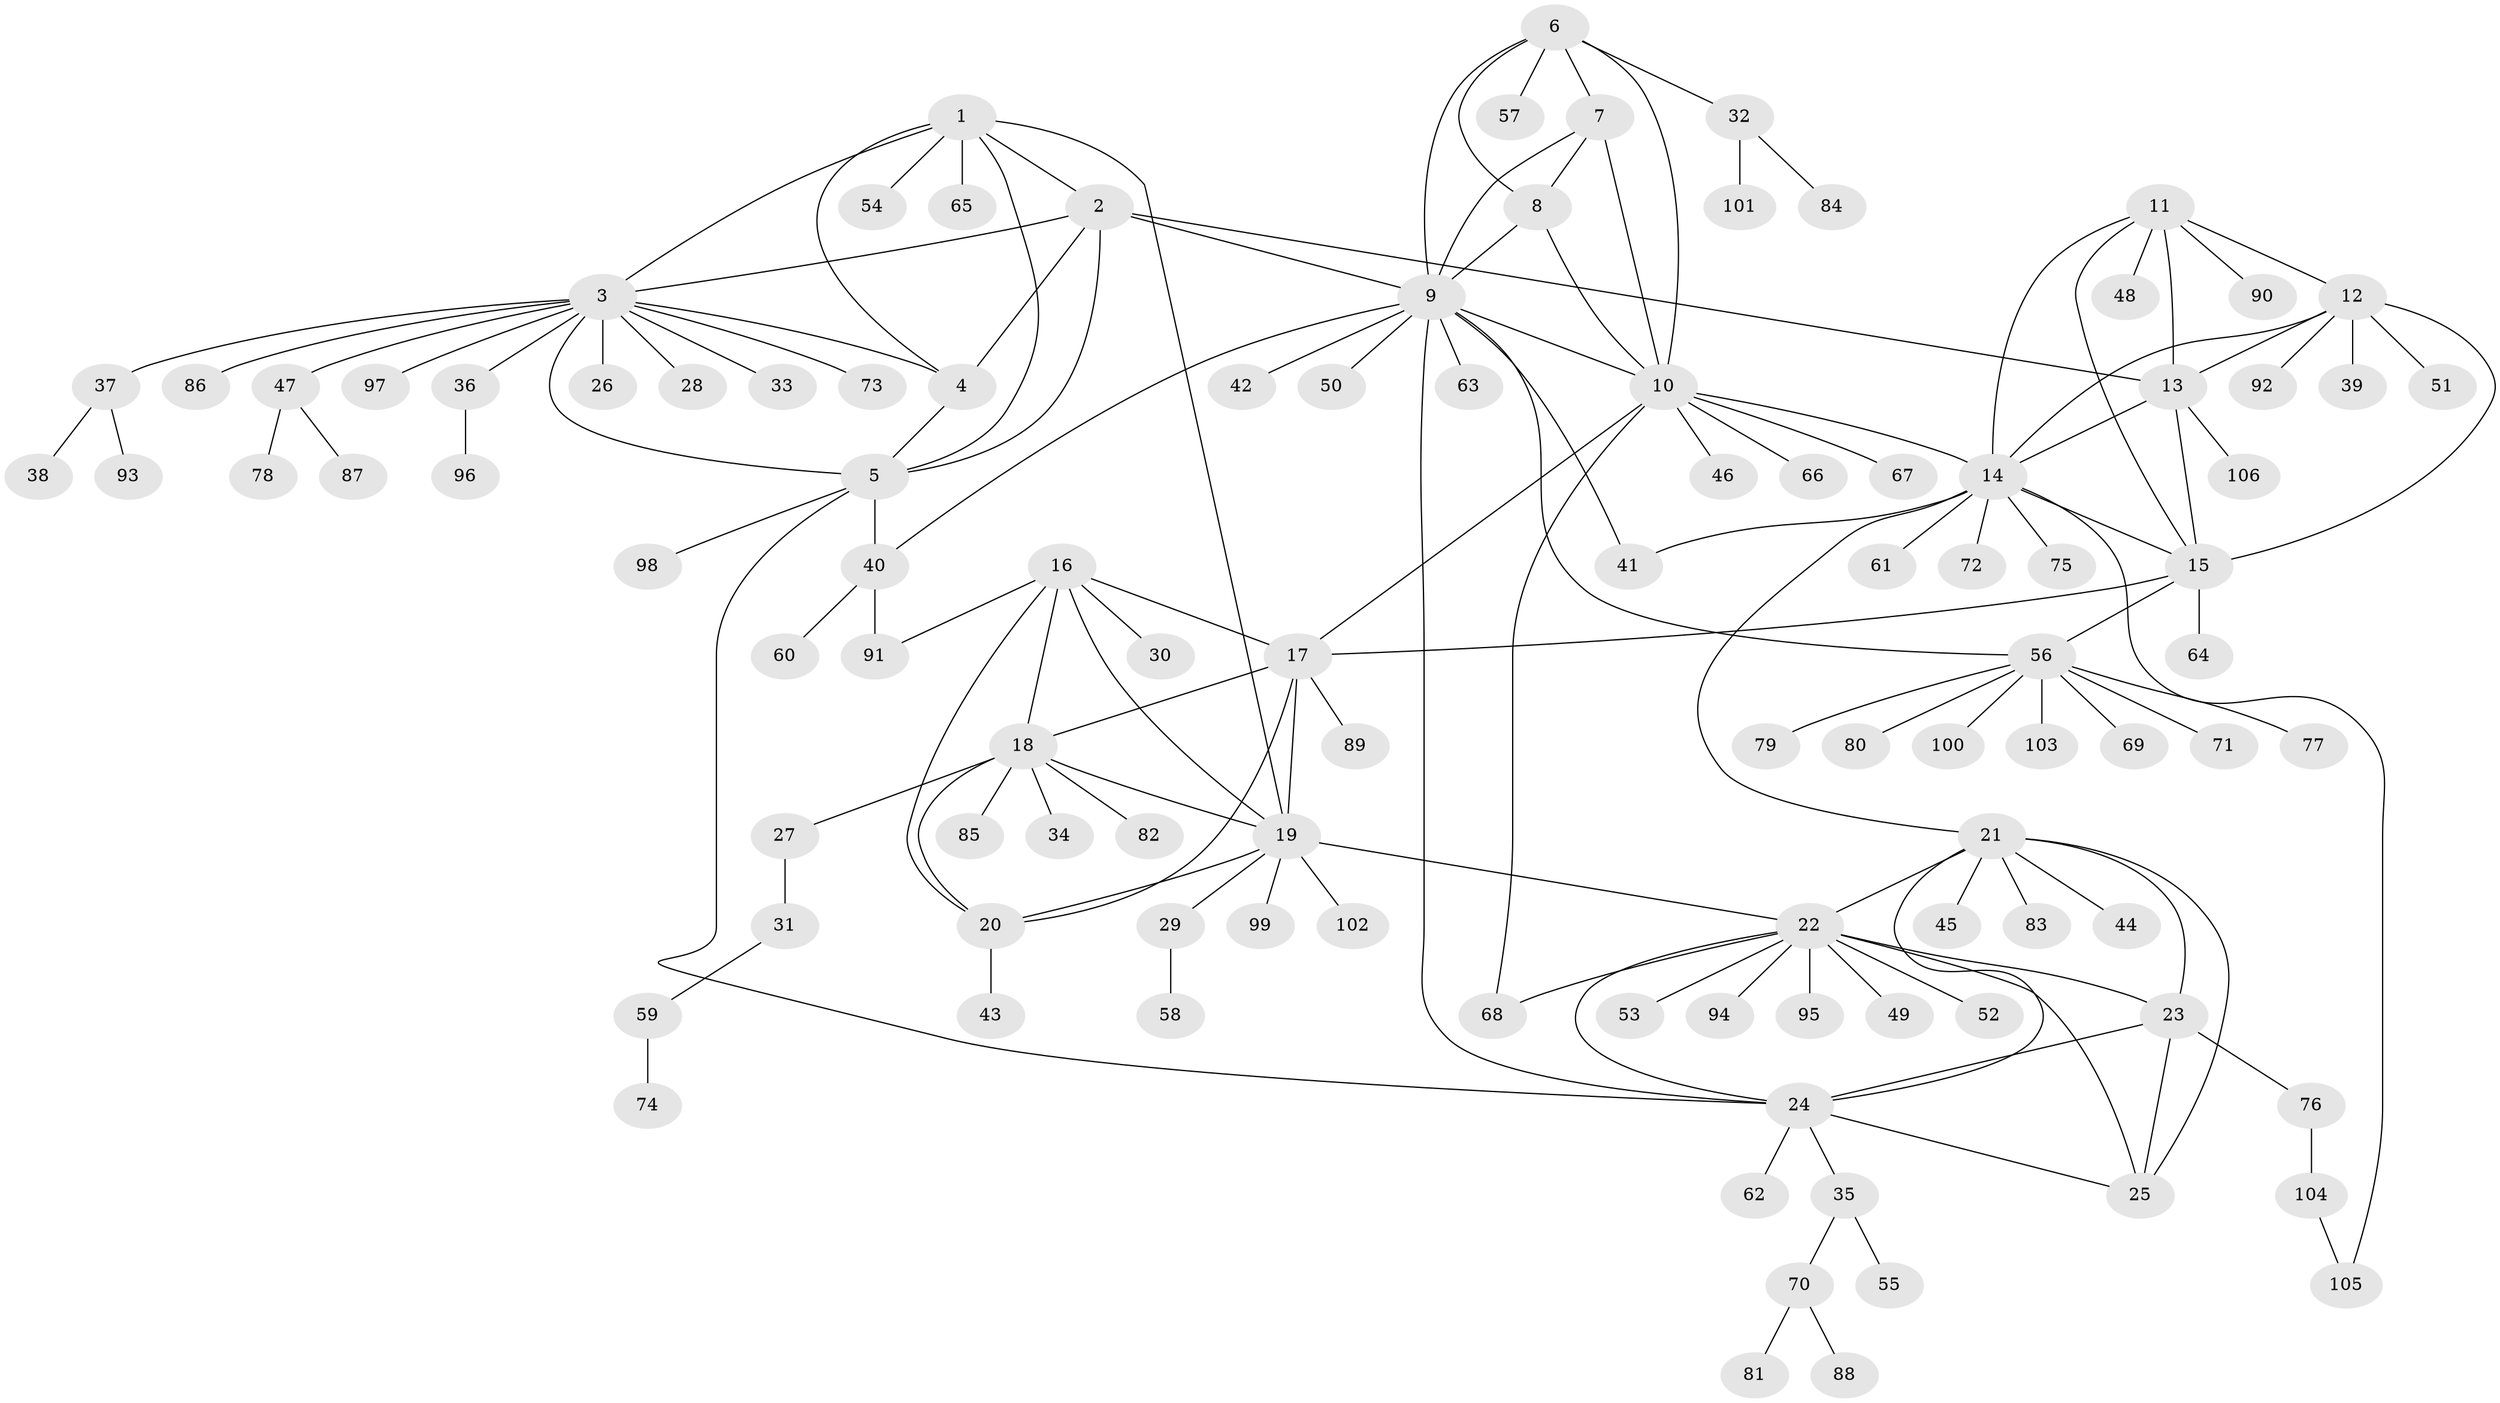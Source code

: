 // coarse degree distribution, {2: 0.09302325581395349, 6: 0.06976744186046512, 7: 0.11627906976744186, 3: 0.06976744186046512, 5: 0.06976744186046512, 1: 0.5348837209302325, 4: 0.046511627906976744}
// Generated by graph-tools (version 1.1) at 2025/37/03/04/25 23:37:30]
// undirected, 106 vertices, 147 edges
graph export_dot {
  node [color=gray90,style=filled];
  1;
  2;
  3;
  4;
  5;
  6;
  7;
  8;
  9;
  10;
  11;
  12;
  13;
  14;
  15;
  16;
  17;
  18;
  19;
  20;
  21;
  22;
  23;
  24;
  25;
  26;
  27;
  28;
  29;
  30;
  31;
  32;
  33;
  34;
  35;
  36;
  37;
  38;
  39;
  40;
  41;
  42;
  43;
  44;
  45;
  46;
  47;
  48;
  49;
  50;
  51;
  52;
  53;
  54;
  55;
  56;
  57;
  58;
  59;
  60;
  61;
  62;
  63;
  64;
  65;
  66;
  67;
  68;
  69;
  70;
  71;
  72;
  73;
  74;
  75;
  76;
  77;
  78;
  79;
  80;
  81;
  82;
  83;
  84;
  85;
  86;
  87;
  88;
  89;
  90;
  91;
  92;
  93;
  94;
  95;
  96;
  97;
  98;
  99;
  100;
  101;
  102;
  103;
  104;
  105;
  106;
  1 -- 2;
  1 -- 3;
  1 -- 4;
  1 -- 5;
  1 -- 19;
  1 -- 54;
  1 -- 65;
  2 -- 3;
  2 -- 4;
  2 -- 5;
  2 -- 9;
  2 -- 13;
  3 -- 4;
  3 -- 5;
  3 -- 26;
  3 -- 28;
  3 -- 33;
  3 -- 36;
  3 -- 37;
  3 -- 47;
  3 -- 73;
  3 -- 86;
  3 -- 97;
  4 -- 5;
  5 -- 24;
  5 -- 40;
  5 -- 98;
  6 -- 7;
  6 -- 8;
  6 -- 9;
  6 -- 10;
  6 -- 32;
  6 -- 57;
  7 -- 8;
  7 -- 9;
  7 -- 10;
  8 -- 9;
  8 -- 10;
  9 -- 10;
  9 -- 24;
  9 -- 40;
  9 -- 41;
  9 -- 42;
  9 -- 50;
  9 -- 56;
  9 -- 63;
  10 -- 14;
  10 -- 17;
  10 -- 46;
  10 -- 66;
  10 -- 67;
  10 -- 68;
  11 -- 12;
  11 -- 13;
  11 -- 14;
  11 -- 15;
  11 -- 48;
  11 -- 90;
  12 -- 13;
  12 -- 14;
  12 -- 15;
  12 -- 39;
  12 -- 51;
  12 -- 92;
  13 -- 14;
  13 -- 15;
  13 -- 106;
  14 -- 15;
  14 -- 21;
  14 -- 41;
  14 -- 61;
  14 -- 72;
  14 -- 75;
  14 -- 105;
  15 -- 17;
  15 -- 56;
  15 -- 64;
  16 -- 17;
  16 -- 18;
  16 -- 19;
  16 -- 20;
  16 -- 30;
  16 -- 91;
  17 -- 18;
  17 -- 19;
  17 -- 20;
  17 -- 89;
  18 -- 19;
  18 -- 20;
  18 -- 27;
  18 -- 34;
  18 -- 82;
  18 -- 85;
  19 -- 20;
  19 -- 22;
  19 -- 29;
  19 -- 99;
  19 -- 102;
  20 -- 43;
  21 -- 22;
  21 -- 23;
  21 -- 24;
  21 -- 25;
  21 -- 44;
  21 -- 45;
  21 -- 83;
  22 -- 23;
  22 -- 24;
  22 -- 25;
  22 -- 49;
  22 -- 52;
  22 -- 53;
  22 -- 68;
  22 -- 94;
  22 -- 95;
  23 -- 24;
  23 -- 25;
  23 -- 76;
  24 -- 25;
  24 -- 35;
  24 -- 62;
  27 -- 31;
  29 -- 58;
  31 -- 59;
  32 -- 84;
  32 -- 101;
  35 -- 55;
  35 -- 70;
  36 -- 96;
  37 -- 38;
  37 -- 93;
  40 -- 60;
  40 -- 91;
  47 -- 78;
  47 -- 87;
  56 -- 69;
  56 -- 71;
  56 -- 77;
  56 -- 79;
  56 -- 80;
  56 -- 100;
  56 -- 103;
  59 -- 74;
  70 -- 81;
  70 -- 88;
  76 -- 104;
  104 -- 105;
}
